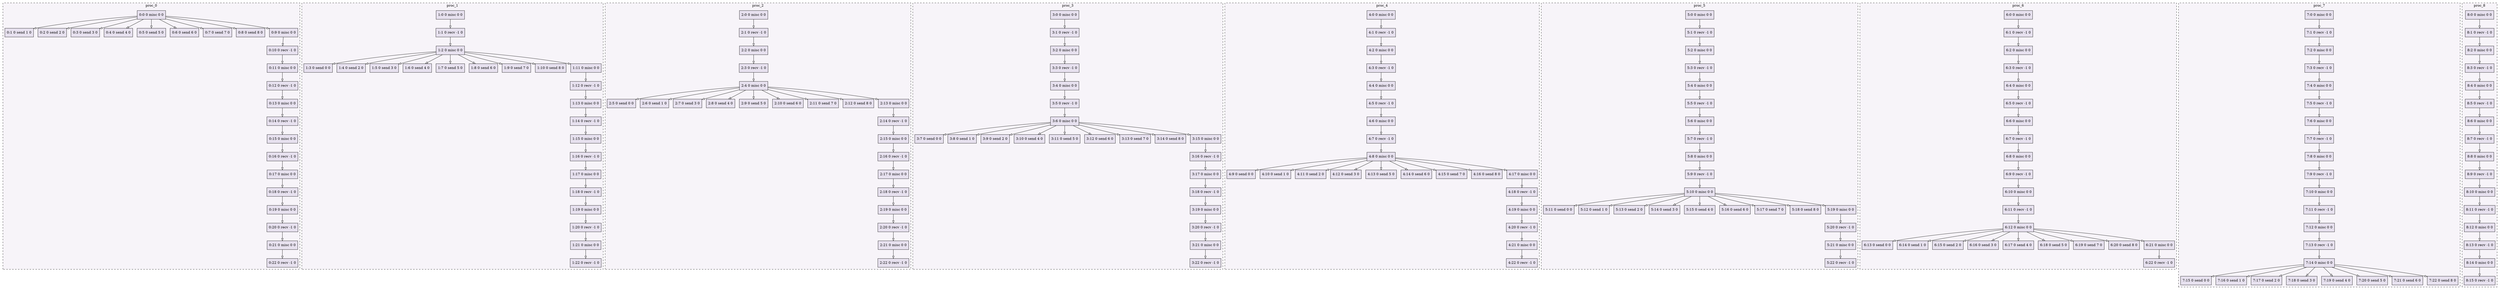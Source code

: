 digraph{node[shape=record style=filled colorscheme=purd9 fillcolor=2];subgraph cluster0{style=dashed;colorscheme=purd9;bgcolor=1;edge[arrowhead=empty];label=proc_0;0[label="0:0 0 misc 0 0"];1[label="0:1 0 send 1 0"];2[label="0:2 0 send 2 0"];3[label="0:3 0 send 3 0"];4[label="0:4 0 send 4 0"];5[label="0:5 0 send 5 0"];6[label="0:6 0 send 6 0"];7[label="0:7 0 send 7 0"];8[label="0:8 0 send 8 0"];9[label="0:9 0 misc 0 0"];10[label="0:10 0 recv -1 0"];11[label="0:11 0 misc 0 0"];12[label="0:12 0 recv -1 0"];13[label="0:13 0 misc 0 0"];14[label="0:14 0 recv -1 0"];15[label="0:15 0 misc 0 0"];16[label="0:16 0 recv -1 0"];17[label="0:17 0 misc 0 0"];18[label="0:18 0 recv -1 0"];19[label="0:19 0 misc 0 0"];20[label="0:20 0 recv -1 0"];21[label="0:21 0 misc 0 0"];22[label="0:22 0 recv -1 0"];0->1;0->2;0->3;0->4;0->5;0->6;0->7;0->8;0->9;9->10;10->11;11->12;12->13;13->14;14->15;15->16;16->17;17->18;18->19;19->20;20->21;21->22;}subgraph cluster1{style=dashed;colorscheme=purd9;bgcolor=1;edge[arrowhead=empty];label=proc_1;23[label="1:0 0 misc 0 0"];24[label="1:1 0 recv -1 0"];25[label="1:2 0 misc 0 0"];26[label="1:3 0 send 0 0"];27[label="1:4 0 send 2 0"];28[label="1:5 0 send 3 0"];29[label="1:6 0 send 4 0"];30[label="1:7 0 send 5 0"];31[label="1:8 0 send 6 0"];32[label="1:9 0 send 7 0"];33[label="1:10 0 send 8 0"];34[label="1:11 0 misc 0 0"];35[label="1:12 0 recv -1 0"];36[label="1:13 0 misc 0 0"];37[label="1:14 0 recv -1 0"];38[label="1:15 0 misc 0 0"];39[label="1:16 0 recv -1 0"];40[label="1:17 0 misc 0 0"];41[label="1:18 0 recv -1 0"];42[label="1:19 0 misc 0 0"];43[label="1:20 0 recv -1 0"];44[label="1:21 0 misc 0 0"];45[label="1:22 0 recv -1 0"];23->24;24->25;25->26;25->27;25->28;25->29;25->30;25->31;25->32;25->33;25->34;34->35;35->36;36->37;37->38;38->39;39->40;40->41;41->42;42->43;43->44;44->45;}subgraph cluster2{style=dashed;colorscheme=purd9;bgcolor=1;edge[arrowhead=empty];label=proc_2;46[label="2:0 0 misc 0 0"];47[label="2:1 0 recv -1 0"];48[label="2:2 0 misc 0 0"];49[label="2:3 0 recv -1 0"];50[label="2:4 0 misc 0 0"];51[label="2:5 0 send 0 0"];52[label="2:6 0 send 1 0"];53[label="2:7 0 send 3 0"];54[label="2:8 0 send 4 0"];55[label="2:9 0 send 5 0"];56[label="2:10 0 send 6 0"];57[label="2:11 0 send 7 0"];58[label="2:12 0 send 8 0"];59[label="2:13 0 misc 0 0"];60[label="2:14 0 recv -1 0"];61[label="2:15 0 misc 0 0"];62[label="2:16 0 recv -1 0"];63[label="2:17 0 misc 0 0"];64[label="2:18 0 recv -1 0"];65[label="2:19 0 misc 0 0"];66[label="2:20 0 recv -1 0"];67[label="2:21 0 misc 0 0"];68[label="2:22 0 recv -1 0"];46->47;47->48;48->49;49->50;50->51;50->52;50->53;50->54;50->55;50->56;50->57;50->58;50->59;59->60;60->61;61->62;62->63;63->64;64->65;65->66;66->67;67->68;}subgraph cluster3{style=dashed;colorscheme=purd9;bgcolor=1;edge[arrowhead=empty];label=proc_3;69[label="3:0 0 misc 0 0"];70[label="3:1 0 recv -1 0"];71[label="3:2 0 misc 0 0"];72[label="3:3 0 recv -1 0"];73[label="3:4 0 misc 0 0"];74[label="3:5 0 recv -1 0"];75[label="3:6 0 misc 0 0"];76[label="3:7 0 send 0 0"];77[label="3:8 0 send 1 0"];78[label="3:9 0 send 2 0"];79[label="3:10 0 send 4 0"];80[label="3:11 0 send 5 0"];81[label="3:12 0 send 6 0"];82[label="3:13 0 send 7 0"];83[label="3:14 0 send 8 0"];84[label="3:15 0 misc 0 0"];85[label="3:16 0 recv -1 0"];86[label="3:17 0 misc 0 0"];87[label="3:18 0 recv -1 0"];88[label="3:19 0 misc 0 0"];89[label="3:20 0 recv -1 0"];90[label="3:21 0 misc 0 0"];91[label="3:22 0 recv -1 0"];69->70;70->71;71->72;72->73;73->74;74->75;75->76;75->77;75->78;75->79;75->80;75->81;75->82;75->83;75->84;84->85;85->86;86->87;87->88;88->89;89->90;90->91;}subgraph cluster4{style=dashed;colorscheme=purd9;bgcolor=1;edge[arrowhead=empty];label=proc_4;92[label="4:0 0 misc 0 0"];93[label="4:1 0 recv -1 0"];94[label="4:2 0 misc 0 0"];95[label="4:3 0 recv -1 0"];96[label="4:4 0 misc 0 0"];97[label="4:5 0 recv -1 0"];98[label="4:6 0 misc 0 0"];99[label="4:7 0 recv -1 0"];100[label="4:8 0 misc 0 0"];101[label="4:9 0 send 0 0"];102[label="4:10 0 send 1 0"];103[label="4:11 0 send 2 0"];104[label="4:12 0 send 3 0"];105[label="4:13 0 send 5 0"];106[label="4:14 0 send 6 0"];107[label="4:15 0 send 7 0"];108[label="4:16 0 send 8 0"];109[label="4:17 0 misc 0 0"];110[label="4:18 0 recv -1 0"];111[label="4:19 0 misc 0 0"];112[label="4:20 0 recv -1 0"];113[label="4:21 0 misc 0 0"];114[label="4:22 0 recv -1 0"];92->93;93->94;94->95;95->96;96->97;97->98;98->99;99->100;100->101;100->102;100->103;100->104;100->105;100->106;100->107;100->108;100->109;109->110;110->111;111->112;112->113;113->114;}subgraph cluster5{style=dashed;colorscheme=purd9;bgcolor=1;edge[arrowhead=empty];label=proc_5;115[label="5:0 0 misc 0 0"];116[label="5:1 0 recv -1 0"];117[label="5:2 0 misc 0 0"];118[label="5:3 0 recv -1 0"];119[label="5:4 0 misc 0 0"];120[label="5:5 0 recv -1 0"];121[label="5:6 0 misc 0 0"];122[label="5:7 0 recv -1 0"];123[label="5:8 0 misc 0 0"];124[label="5:9 0 recv -1 0"];125[label="5:10 0 misc 0 0"];126[label="5:11 0 send 0 0"];127[label="5:12 0 send 1 0"];128[label="5:13 0 send 2 0"];129[label="5:14 0 send 3 0"];130[label="5:15 0 send 4 0"];131[label="5:16 0 send 6 0"];132[label="5:17 0 send 7 0"];133[label="5:18 0 send 8 0"];134[label="5:19 0 misc 0 0"];135[label="5:20 0 recv -1 0"];136[label="5:21 0 misc 0 0"];137[label="5:22 0 recv -1 0"];115->116;116->117;117->118;118->119;119->120;120->121;121->122;122->123;123->124;124->125;125->126;125->127;125->128;125->129;125->130;125->131;125->132;125->133;125->134;134->135;135->136;136->137;}subgraph cluster6{style=dashed;colorscheme=purd9;bgcolor=1;edge[arrowhead=empty];label=proc_6;138[label="6:0 0 misc 0 0"];139[label="6:1 0 recv -1 0"];140[label="6:2 0 misc 0 0"];141[label="6:3 0 recv -1 0"];142[label="6:4 0 misc 0 0"];143[label="6:5 0 recv -1 0"];144[label="6:6 0 misc 0 0"];145[label="6:7 0 recv -1 0"];146[label="6:8 0 misc 0 0"];147[label="6:9 0 recv -1 0"];148[label="6:10 0 misc 0 0"];149[label="6:11 0 recv -1 0"];150[label="6:12 0 misc 0 0"];151[label="6:13 0 send 0 0"];152[label="6:14 0 send 1 0"];153[label="6:15 0 send 2 0"];154[label="6:16 0 send 3 0"];155[label="6:17 0 send 4 0"];156[label="6:18 0 send 5 0"];157[label="6:19 0 send 7 0"];158[label="6:20 0 send 8 0"];159[label="6:21 0 misc 0 0"];160[label="6:22 0 recv -1 0"];138->139;139->140;140->141;141->142;142->143;143->144;144->145;145->146;146->147;147->148;148->149;149->150;150->151;150->152;150->153;150->154;150->155;150->156;150->157;150->158;150->159;159->160;}subgraph cluster7{style=dashed;colorscheme=purd9;bgcolor=1;edge[arrowhead=empty];label=proc_7;161[label="7:0 0 misc 0 0"];162[label="7:1 0 recv -1 0"];163[label="7:2 0 misc 0 0"];164[label="7:3 0 recv -1 0"];165[label="7:4 0 misc 0 0"];166[label="7:5 0 recv -1 0"];167[label="7:6 0 misc 0 0"];168[label="7:7 0 recv -1 0"];169[label="7:8 0 misc 0 0"];170[label="7:9 0 recv -1 0"];171[label="7:10 0 misc 0 0"];172[label="7:11 0 recv -1 0"];173[label="7:12 0 misc 0 0"];174[label="7:13 0 recv -1 0"];175[label="7:14 0 misc 0 0"];176[label="7:15 0 send 0 0"];177[label="7:16 0 send 1 0"];178[label="7:17 0 send 2 0"];179[label="7:18 0 send 3 0"];180[label="7:19 0 send 4 0"];181[label="7:20 0 send 5 0"];182[label="7:21 0 send 6 0"];183[label="7:22 0 send 8 0"];161->162;162->163;163->164;164->165;165->166;166->167;167->168;168->169;169->170;170->171;171->172;172->173;173->174;174->175;175->176;175->177;175->178;175->179;175->180;175->181;175->182;175->183;}subgraph cluster8{style=dashed;colorscheme=purd9;bgcolor=1;edge[arrowhead=empty];label=proc_8;184[label="8:0 0 misc 0 0"];185[label="8:1 0 recv -1 0"];186[label="8:2 0 misc 0 0"];187[label="8:3 0 recv -1 0"];188[label="8:4 0 misc 0 0"];189[label="8:5 0 recv -1 0"];190[label="8:6 0 misc 0 0"];191[label="8:7 0 recv -1 0"];192[label="8:8 0 misc 0 0"];193[label="8:9 0 recv -1 0"];194[label="8:10 0 misc 0 0"];195[label="8:11 0 recv -1 0"];196[label="8:12 0 misc 0 0"];197[label="8:13 0 recv -1 0"];198[label="8:14 0 misc 0 0"];199[label="8:15 0 recv -1 0"];184->185;185->186;186->187;187->188;188->189;189->190;190->191;191->192;192->193;193->194;194->195;195->196;196->197;197->198;198->199;}}